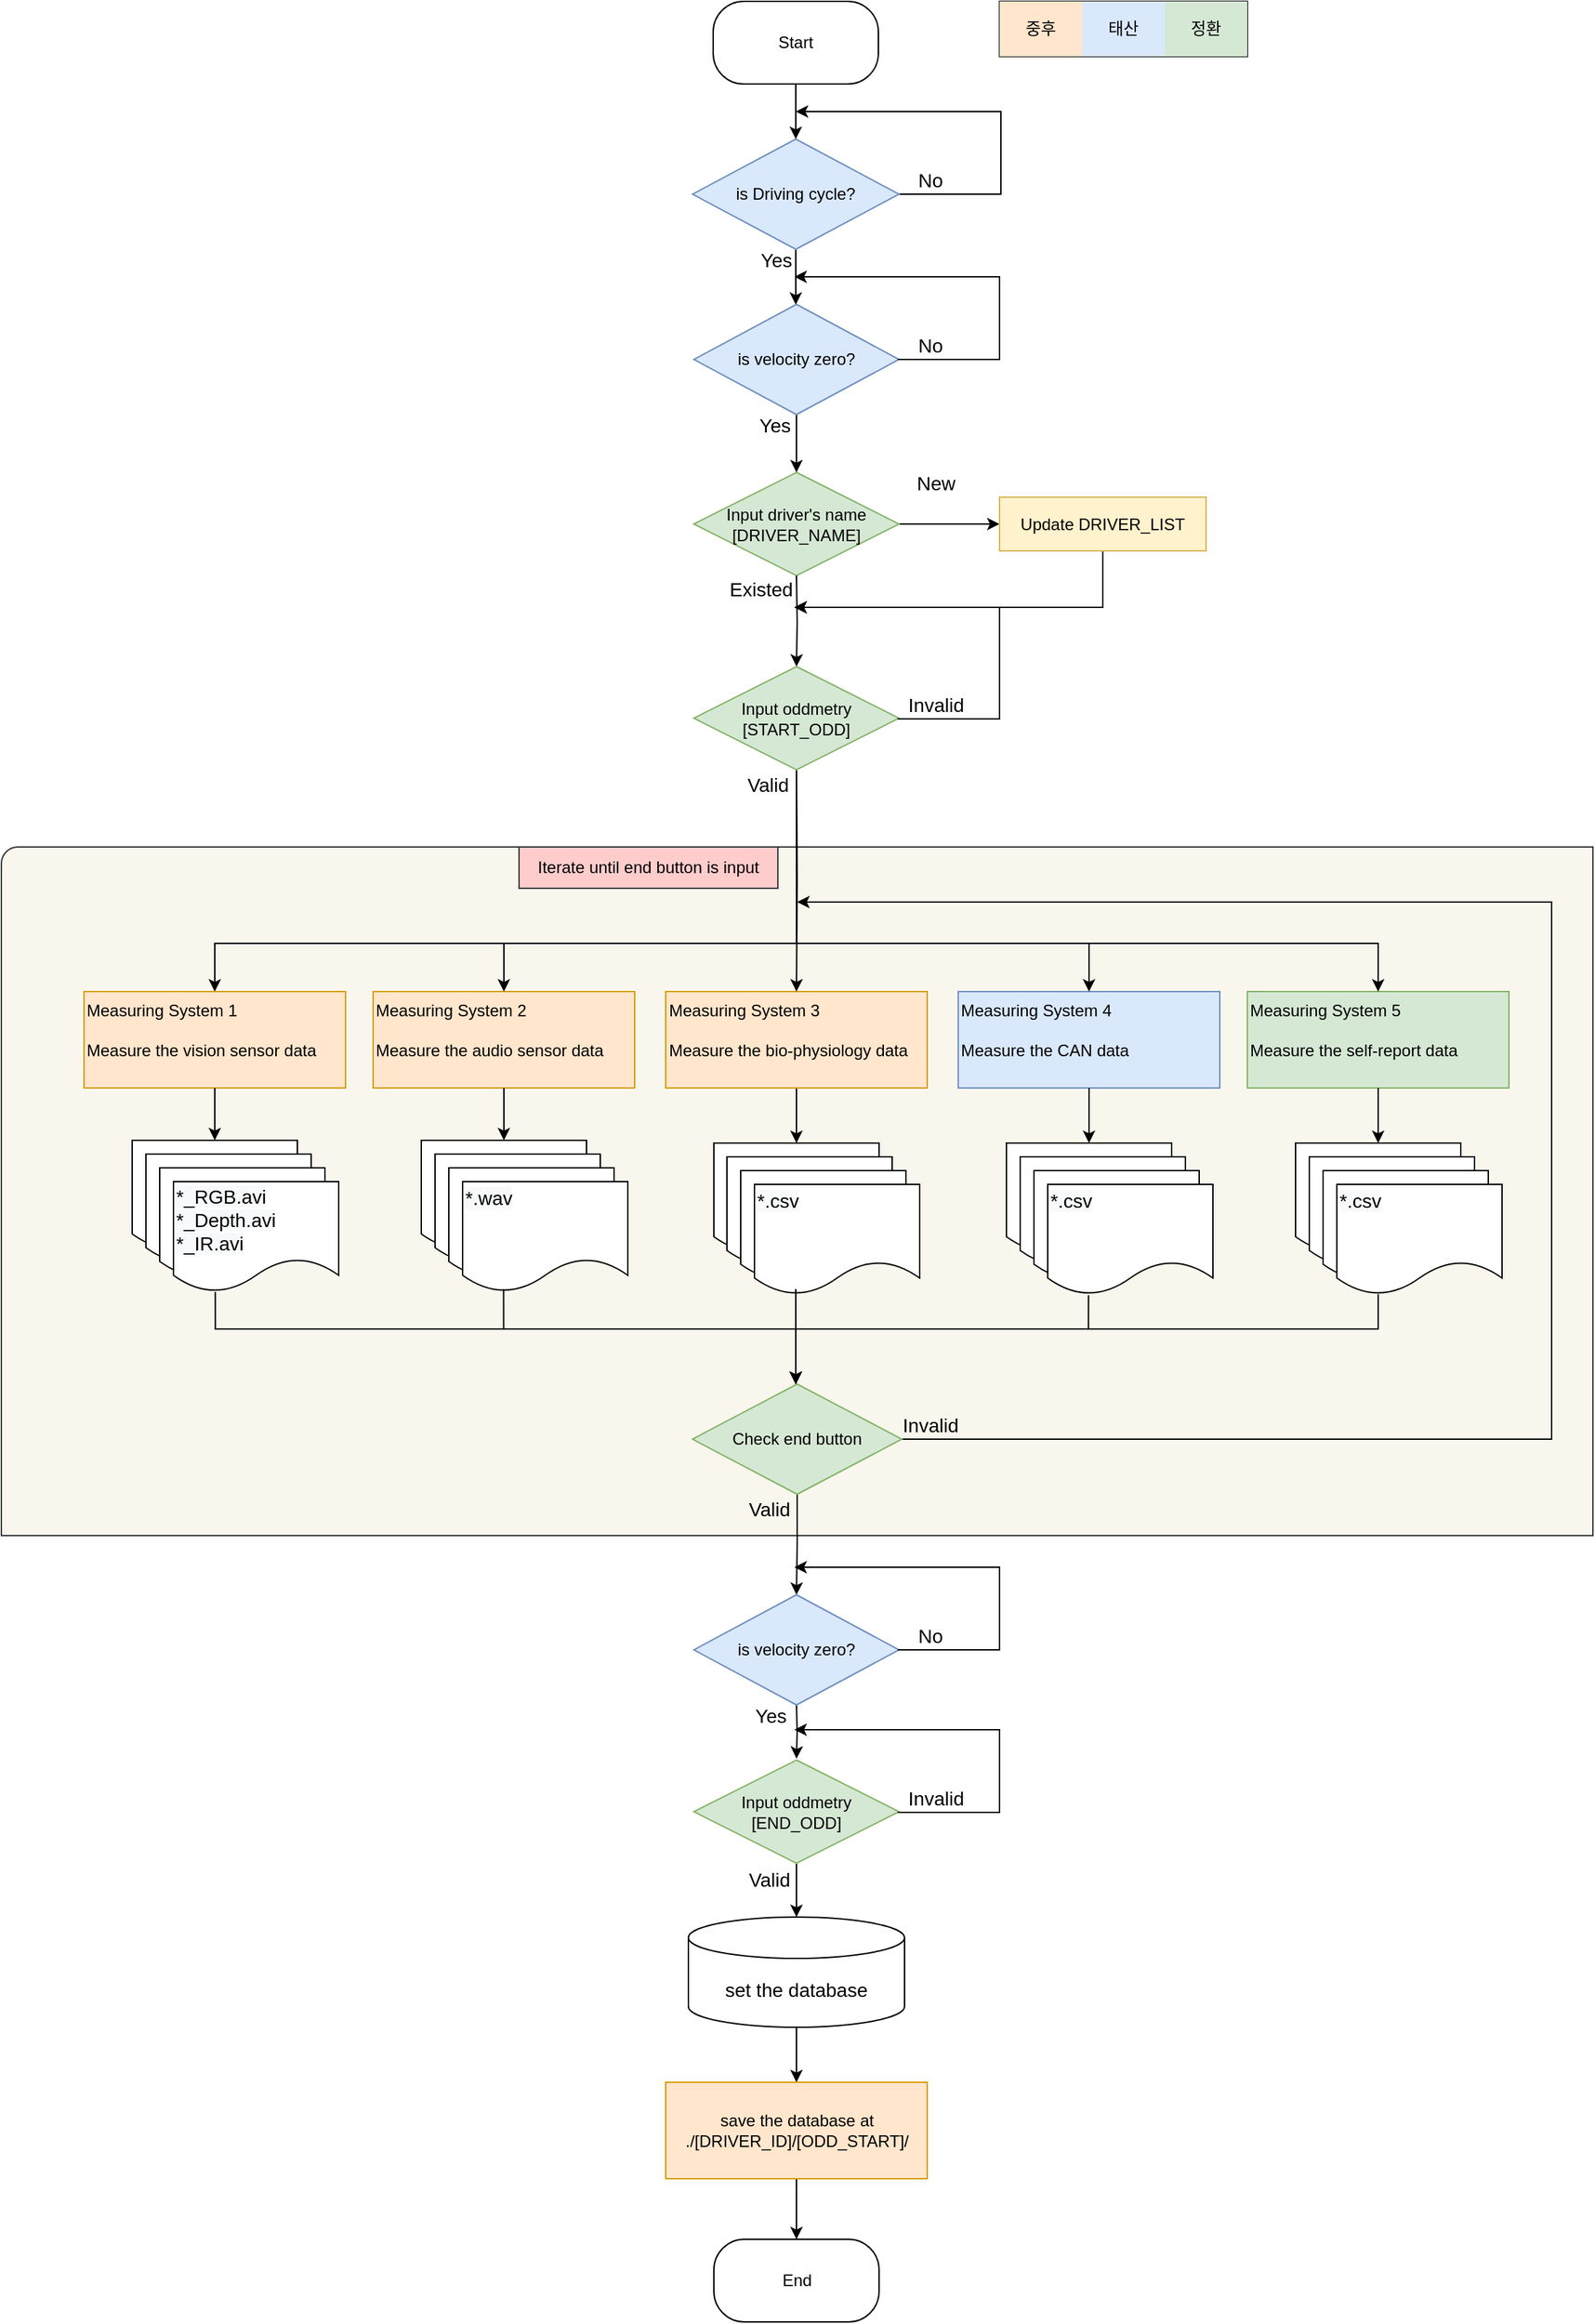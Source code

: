 <mxfile version="14.7.10" type="github">
  <diagram id="9sjSQOluyWNxVxPV03U9" name="Page-1">
    <mxGraphModel dx="2665" dy="982" grid="1" gridSize="10" guides="1" tooltips="1" connect="1" arrows="1" fold="1" page="1" pageScale="1" pageWidth="827" pageHeight="1169" math="0" shadow="0">
      <root>
        <mxCell id="0" />
        <mxCell id="1" parent="0" />
        <mxCell id="drxS9ock35KbLHNgBIPW-17" value="" style="verticalLabelPosition=bottom;verticalAlign=top;html=1;shape=mxgraph.basic.corner_round_rect;dx=6;fillColor=#f9f7ed;strokeColor=#36393d;" parent="1" vertex="1">
          <mxGeometry x="-366" y="964" width="1156" height="500" as="geometry" />
        </mxCell>
        <mxCell id="3FpeJXdNMxqSQx9x5M5K-36" style="edgeStyle=orthogonalEdgeStyle;rounded=0;orthogonalLoop=1;jettySize=auto;html=1;entryX=0.5;entryY=0;entryDx=0;entryDy=0;fontSize=14;" parent="1" source="m9pNgjzwdB8XfwKqfXNE-1" target="m9pNgjzwdB8XfwKqfXNE-2" edge="1">
          <mxGeometry relative="1" as="geometry" />
        </mxCell>
        <mxCell id="m9pNgjzwdB8XfwKqfXNE-1" value="Start" style="rounded=1;whiteSpace=wrap;html=1;arcSize=37;" parent="1" vertex="1">
          <mxGeometry x="151" y="350" width="120" height="60" as="geometry" />
        </mxCell>
        <mxCell id="3FpeJXdNMxqSQx9x5M5K-37" style="edgeStyle=orthogonalEdgeStyle;rounded=0;orthogonalLoop=1;jettySize=auto;html=1;fontSize=14;" parent="1" source="m9pNgjzwdB8XfwKqfXNE-2" target="m9pNgjzwdB8XfwKqfXNE-16" edge="1">
          <mxGeometry relative="1" as="geometry">
            <Array as="points">
              <mxPoint x="211" y="550" />
              <mxPoint x="211" y="550" />
            </Array>
          </mxGeometry>
        </mxCell>
        <mxCell id="drxS9ock35KbLHNgBIPW-2" value="" style="edgeStyle=orthogonalEdgeStyle;rounded=0;orthogonalLoop=1;jettySize=auto;html=1;" parent="1" source="m9pNgjzwdB8XfwKqfXNE-2" edge="1">
          <mxGeometry relative="1" as="geometry">
            <mxPoint x="211" y="430" as="targetPoint" />
            <Array as="points">
              <mxPoint x="360" y="490" />
              <mxPoint x="360" y="430" />
            </Array>
          </mxGeometry>
        </mxCell>
        <mxCell id="m9pNgjzwdB8XfwKqfXNE-2" value="is Driving cycle?" style="rhombus;whiteSpace=wrap;html=1;fillColor=#dae8fc;strokeColor=#6c8ebf;" parent="1" vertex="1">
          <mxGeometry x="136" y="450" width="150" height="80" as="geometry" />
        </mxCell>
        <mxCell id="m9pNgjzwdB8XfwKqfXNE-22" style="edgeStyle=orthogonalEdgeStyle;rounded=0;orthogonalLoop=1;jettySize=auto;html=1;exitX=0.5;exitY=1;exitDx=0;exitDy=0;fontSize=14;" parent="1" target="m9pNgjzwdB8XfwKqfXNE-15" edge="1">
          <mxGeometry relative="1" as="geometry">
            <mxPoint x="404" y="1014" as="targetPoint" />
            <mxPoint x="211.5" y="902" as="sourcePoint" />
            <Array as="points">
              <mxPoint x="211" y="1034" />
              <mxPoint x="-211" y="1034" />
            </Array>
          </mxGeometry>
        </mxCell>
        <mxCell id="l_0DlGyMgCa5keqqPViQ-3" value="" style="edgeStyle=orthogonalEdgeStyle;rounded=0;orthogonalLoop=1;jettySize=auto;html=1;" edge="1" parent="1" source="m9pNgjzwdB8XfwKqfXNE-12" target="l_0DlGyMgCa5keqqPViQ-1">
          <mxGeometry relative="1" as="geometry" />
        </mxCell>
        <mxCell id="m9pNgjzwdB8XfwKqfXNE-12" value="Input driver&#39;s name&lt;br&gt;[DRIVER_NAME]" style="rhombus;whiteSpace=wrap;html=1;fillColor=#d5e8d4;strokeColor=#82b366;" parent="1" vertex="1">
          <mxGeometry x="137" y="692" width="149" height="75" as="geometry" />
        </mxCell>
        <mxCell id="m9pNgjzwdB8XfwKqfXNE-15" value="Measuring System 1&lt;br&gt;&lt;br&gt;&lt;div style=&quot;text-align: right&quot;&gt;&lt;span&gt;Measure the vision sensor data&lt;/span&gt;&lt;/div&gt;" style="whiteSpace=wrap;html=1;align=left;verticalAlign=top;fillColor=#ffe6cc;strokeColor=#d79b00;" parent="1" vertex="1">
          <mxGeometry x="-306" y="1069" width="190" height="70" as="geometry" />
        </mxCell>
        <mxCell id="3FpeJXdNMxqSQx9x5M5K-38" style="edgeStyle=orthogonalEdgeStyle;rounded=0;orthogonalLoop=1;jettySize=auto;html=1;fontSize=14;" parent="1" source="m9pNgjzwdB8XfwKqfXNE-16" target="m9pNgjzwdB8XfwKqfXNE-12" edge="1">
          <mxGeometry relative="1" as="geometry" />
        </mxCell>
        <mxCell id="m9pNgjzwdB8XfwKqfXNE-16" value="is velocity zero?" style="rhombus;whiteSpace=wrap;html=1;fillColor=#dae8fc;strokeColor=#6c8ebf;" parent="1" vertex="1">
          <mxGeometry x="137" y="570" width="149" height="80" as="geometry" />
        </mxCell>
        <mxCell id="3FpeJXdNMxqSQx9x5M5K-30" style="edgeStyle=orthogonalEdgeStyle;rounded=0;orthogonalLoop=1;jettySize=auto;html=1;exitX=1;exitY=0.5;exitDx=0;exitDy=0;fontSize=14;" parent="1" source="m9pNgjzwdB8XfwKqfXNE-21" edge="1">
          <mxGeometry relative="1" as="geometry">
            <mxPoint x="212" y="1004" as="targetPoint" />
            <Array as="points">
              <mxPoint x="760" y="1394" />
              <mxPoint x="760" y="1004" />
              <mxPoint x="212" y="1004" />
            </Array>
          </mxGeometry>
        </mxCell>
        <mxCell id="3FpeJXdNMxqSQx9x5M5K-53" style="edgeStyle=orthogonalEdgeStyle;rounded=0;orthogonalLoop=1;jettySize=auto;html=1;fontSize=14;entryX=0.5;entryY=0;entryDx=0;entryDy=0;" parent="1" source="m9pNgjzwdB8XfwKqfXNE-21" target="drxS9ock35KbLHNgBIPW-22" edge="1">
          <mxGeometry relative="1" as="geometry">
            <mxPoint x="211.5" y="1506" as="targetPoint" />
          </mxGeometry>
        </mxCell>
        <mxCell id="m9pNgjzwdB8XfwKqfXNE-21" value="Check end button" style="rhombus;whiteSpace=wrap;html=1;fillColor=#d5e8d4;strokeColor=#82b366;" parent="1" vertex="1">
          <mxGeometry x="136" y="1354" width="152" height="80" as="geometry" />
        </mxCell>
        <mxCell id="3FpeJXdNMxqSQx9x5M5K-54" style="edgeStyle=orthogonalEdgeStyle;rounded=0;orthogonalLoop=1;jettySize=auto;html=1;fontSize=14;exitX=0.5;exitY=1;exitDx=0;exitDy=0;" parent="1" source="drxS9ock35KbLHNgBIPW-28" target="m9pNgjzwdB8XfwKqfXNE-29" edge="1">
          <mxGeometry relative="1" as="geometry">
            <mxPoint x="211.5" y="1706" as="sourcePoint" />
          </mxGeometry>
        </mxCell>
        <mxCell id="m9pNgjzwdB8XfwKqfXNE-26" value="" style="shape=document;whiteSpace=wrap;html=1;boundedLbl=1;fontSize=14;align=left;" parent="1" vertex="1">
          <mxGeometry x="-271" y="1177" width="120" height="80" as="geometry" />
        </mxCell>
        <mxCell id="3FpeJXdNMxqSQx9x5M5K-55" style="edgeStyle=orthogonalEdgeStyle;rounded=0;orthogonalLoop=1;jettySize=auto;html=1;entryX=0.5;entryY=0;entryDx=0;entryDy=0;fontSize=14;" parent="1" source="m9pNgjzwdB8XfwKqfXNE-29" target="3FpeJXdNMxqSQx9x5M5K-29" edge="1">
          <mxGeometry relative="1" as="geometry" />
        </mxCell>
        <mxCell id="m9pNgjzwdB8XfwKqfXNE-29" value="set the database" style="shape=cylinder3;whiteSpace=wrap;html=1;boundedLbl=1;backgroundOutline=1;size=15;fontSize=14;align=center;" parent="1" vertex="1">
          <mxGeometry x="133" y="1741" width="157" height="80" as="geometry" />
        </mxCell>
        <mxCell id="3FpeJXdNMxqSQx9x5M5K-1" value="" style="shape=document;whiteSpace=wrap;html=1;boundedLbl=1;fontSize=14;align=left;" parent="1" vertex="1">
          <mxGeometry x="-261" y="1187" width="120" height="80" as="geometry" />
        </mxCell>
        <mxCell id="3FpeJXdNMxqSQx9x5M5K-2" value="" style="shape=document;whiteSpace=wrap;html=1;boundedLbl=1;fontSize=14;align=left;" parent="1" vertex="1">
          <mxGeometry x="-251" y="1197" width="120" height="80" as="geometry" />
        </mxCell>
        <mxCell id="3FpeJXdNMxqSQx9x5M5K-3" value="&#xa;&#xa;&lt;span style=&quot;color: rgb(0, 0, 0); font-family: helvetica; font-size: 14px; font-style: normal; font-weight: 400; letter-spacing: normal; text-indent: 0px; text-transform: none; word-spacing: 0px; background-color: rgb(248, 249, 250); display: inline; float: none;&quot;&gt;*_RGB.avi&lt;/span&gt;&lt;br style=&quot;color: rgb(0, 0, 0); font-family: helvetica; font-size: 14px; font-style: normal; font-weight: 400; letter-spacing: normal; text-indent: 0px; text-transform: none; word-spacing: 0px; background-color: rgb(248, 249, 250);&quot;&gt;&lt;span style=&quot;color: rgb(0, 0, 0); font-family: helvetica; font-size: 14px; font-style: normal; font-weight: 400; letter-spacing: normal; text-indent: 0px; text-transform: none; word-spacing: 0px; background-color: rgb(248, 249, 250); display: inline; float: none;&quot;&gt;*_Depth.avi&lt;/span&gt;&lt;br style=&quot;color: rgb(0, 0, 0); font-family: helvetica; font-size: 14px; font-style: normal; font-weight: 400; letter-spacing: normal; text-indent: 0px; text-transform: none; word-spacing: 0px; background-color: rgb(248, 249, 250);&quot;&gt;&lt;span style=&quot;color: rgb(0, 0, 0); font-family: helvetica; font-size: 14px; font-style: normal; font-weight: 400; letter-spacing: normal; text-indent: 0px; text-transform: none; word-spacing: 0px; background-color: rgb(248, 249, 250); display: inline; float: none;&quot;&gt;*_IR.avi&lt;/span&gt;&#xa;&#xa;" style="shape=document;whiteSpace=wrap;html=1;boundedLbl=1;fontSize=14;align=left;verticalAlign=middle;" parent="1" vertex="1">
          <mxGeometry x="-241" y="1207" width="120" height="80" as="geometry" />
        </mxCell>
        <mxCell id="3FpeJXdNMxqSQx9x5M5K-4" value="Measuring System 2&lt;br&gt;&lt;br&gt;&lt;div style=&quot;text-align: right&quot;&gt;&lt;span&gt;Measure the audio sensor data&lt;/span&gt;&lt;/div&gt;" style="whiteSpace=wrap;html=1;align=left;verticalAlign=top;fillColor=#ffe6cc;strokeColor=#d79b00;" parent="1" vertex="1">
          <mxGeometry x="-96" y="1069" width="190" height="70" as="geometry" />
        </mxCell>
        <mxCell id="3FpeJXdNMxqSQx9x5M5K-45" style="edgeStyle=orthogonalEdgeStyle;rounded=0;orthogonalLoop=1;jettySize=auto;html=1;fontSize=14;" parent="1" source="3FpeJXdNMxqSQx9x5M5K-5" target="3FpeJXdNMxqSQx9x5M5K-11" edge="1">
          <mxGeometry relative="1" as="geometry" />
        </mxCell>
        <mxCell id="3FpeJXdNMxqSQx9x5M5K-5" value="Measuring System 3&lt;br&gt;&lt;br&gt;&lt;div style=&quot;text-align: right&quot;&gt;Measure the bio-physiology data&lt;br&gt;&lt;/div&gt;" style="whiteSpace=wrap;html=1;align=left;verticalAlign=top;fillColor=#ffe6cc;strokeColor=#d79b00;" parent="1" vertex="1">
          <mxGeometry x="116.5" y="1069" width="190" height="70" as="geometry" />
        </mxCell>
        <mxCell id="3FpeJXdNMxqSQx9x5M5K-6" value="Measuring System 4&lt;br&gt;&lt;br&gt;&lt;div style=&quot;text-align: right&quot;&gt;&lt;span&gt;Measure the CAN data&lt;/span&gt;&lt;/div&gt;" style="whiteSpace=wrap;html=1;align=left;verticalAlign=top;fillColor=#dae8fc;strokeColor=#6c8ebf;" parent="1" vertex="1">
          <mxGeometry x="329" y="1069" width="190" height="70" as="geometry" />
        </mxCell>
        <mxCell id="3FpeJXdNMxqSQx9x5M5K-7" value="" style="shape=document;whiteSpace=wrap;html=1;boundedLbl=1;fontSize=14;align=left;" parent="1" vertex="1">
          <mxGeometry x="-61" y="1177" width="120" height="80" as="geometry" />
        </mxCell>
        <mxCell id="3FpeJXdNMxqSQx9x5M5K-8" value="" style="shape=document;whiteSpace=wrap;html=1;boundedLbl=1;fontSize=14;align=left;" parent="1" vertex="1">
          <mxGeometry x="-51" y="1187" width="120" height="80" as="geometry" />
        </mxCell>
        <mxCell id="3FpeJXdNMxqSQx9x5M5K-9" value="" style="shape=document;whiteSpace=wrap;html=1;boundedLbl=1;fontSize=14;align=left;" parent="1" vertex="1">
          <mxGeometry x="-41" y="1197" width="120" height="80" as="geometry" />
        </mxCell>
        <mxCell id="3FpeJXdNMxqSQx9x5M5K-10" value="&#xa;&#xa;&lt;span style=&quot;color: rgb(0, 0, 0); font-family: helvetica; font-size: 14px; font-style: normal; font-weight: 400; letter-spacing: normal; text-align: left; text-indent: 0px; text-transform: none; word-spacing: 0px; background-color: rgb(248, 249, 250); display: inline; float: none;&quot;&gt;*.wav&lt;/span&gt;&#xa;&#xa;" style="shape=document;whiteSpace=wrap;html=1;boundedLbl=1;fontSize=14;align=left;verticalAlign=bottom;" parent="1" vertex="1">
          <mxGeometry x="-31" y="1207" width="120" height="80" as="geometry" />
        </mxCell>
        <mxCell id="3FpeJXdNMxqSQx9x5M5K-11" value="" style="shape=document;whiteSpace=wrap;html=1;boundedLbl=1;fontSize=14;align=left;" parent="1" vertex="1">
          <mxGeometry x="151.5" y="1179" width="120" height="80" as="geometry" />
        </mxCell>
        <mxCell id="3FpeJXdNMxqSQx9x5M5K-12" value="" style="shape=document;whiteSpace=wrap;html=1;boundedLbl=1;fontSize=14;align=left;" parent="1" vertex="1">
          <mxGeometry x="161" y="1189" width="120" height="80" as="geometry" />
        </mxCell>
        <mxCell id="3FpeJXdNMxqSQx9x5M5K-13" value="" style="shape=document;whiteSpace=wrap;html=1;boundedLbl=1;fontSize=14;align=left;" parent="1" vertex="1">
          <mxGeometry x="171" y="1199" width="120" height="80" as="geometry" />
        </mxCell>
        <mxCell id="3FpeJXdNMxqSQx9x5M5K-14" value="&#xa;&#xa;&lt;span style=&quot;color: rgb(0, 0, 0); font-family: helvetica; font-size: 14px; font-style: normal; font-weight: 400; letter-spacing: normal; text-align: left; text-indent: 0px; text-transform: none; word-spacing: 0px; background-color: rgb(248, 249, 250); display: inline; float: none;&quot;&gt;*.csv&lt;/span&gt;&#xa;&#xa;" style="shape=document;whiteSpace=wrap;html=1;boundedLbl=1;fontSize=14;align=left;verticalAlign=bottom;" parent="1" vertex="1">
          <mxGeometry x="181" y="1209" width="120" height="80" as="geometry" />
        </mxCell>
        <mxCell id="3FpeJXdNMxqSQx9x5M5K-15" value="" style="shape=document;whiteSpace=wrap;html=1;boundedLbl=1;fontSize=14;align=left;" parent="1" vertex="1">
          <mxGeometry x="364" y="1179" width="120" height="80" as="geometry" />
        </mxCell>
        <mxCell id="3FpeJXdNMxqSQx9x5M5K-16" value="" style="shape=document;whiteSpace=wrap;html=1;boundedLbl=1;fontSize=14;align=left;" parent="1" vertex="1">
          <mxGeometry x="374" y="1189" width="120" height="80" as="geometry" />
        </mxCell>
        <mxCell id="3FpeJXdNMxqSQx9x5M5K-17" value="" style="shape=document;whiteSpace=wrap;html=1;boundedLbl=1;fontSize=14;align=left;" parent="1" vertex="1">
          <mxGeometry x="384" y="1199" width="120" height="80" as="geometry" />
        </mxCell>
        <mxCell id="3FpeJXdNMxqSQx9x5M5K-18" value="&#xa;&#xa;&lt;span style=&quot;color: rgb(0, 0, 0); font-family: helvetica; font-size: 14px; font-style: normal; font-weight: 400; letter-spacing: normal; text-align: left; text-indent: 0px; text-transform: none; word-spacing: 0px; background-color: rgb(248, 249, 250); display: inline; float: none;&quot;&gt;*.csv&lt;/span&gt;&#xa;&#xa;" style="shape=document;whiteSpace=wrap;html=1;boundedLbl=1;fontSize=14;align=left;verticalAlign=bottom;" parent="1" vertex="1">
          <mxGeometry x="394" y="1209" width="120" height="80" as="geometry" />
        </mxCell>
        <mxCell id="3FpeJXdNMxqSQx9x5M5K-23" value="Measuring System 5&lt;br&gt;&lt;br&gt;&lt;div style=&quot;text-align: right&quot;&gt;&lt;span&gt;Measure the self-report data&lt;/span&gt;&lt;/div&gt;" style="whiteSpace=wrap;html=1;align=left;verticalAlign=top;fillColor=#d5e8d4;strokeColor=#82b366;" parent="1" vertex="1">
          <mxGeometry x="539" y="1069" width="190" height="70" as="geometry" />
        </mxCell>
        <mxCell id="3FpeJXdNMxqSQx9x5M5K-24" value="" style="shape=document;whiteSpace=wrap;html=1;boundedLbl=1;fontSize=14;align=left;" parent="1" vertex="1">
          <mxGeometry x="574" y="1179" width="120" height="80" as="geometry" />
        </mxCell>
        <mxCell id="3FpeJXdNMxqSQx9x5M5K-25" value="" style="shape=document;whiteSpace=wrap;html=1;boundedLbl=1;fontSize=14;align=left;" parent="1" vertex="1">
          <mxGeometry x="584" y="1189" width="120" height="80" as="geometry" />
        </mxCell>
        <mxCell id="3FpeJXdNMxqSQx9x5M5K-26" value="" style="shape=document;whiteSpace=wrap;html=1;boundedLbl=1;fontSize=14;align=left;" parent="1" vertex="1">
          <mxGeometry x="594" y="1199" width="120" height="80" as="geometry" />
        </mxCell>
        <mxCell id="3FpeJXdNMxqSQx9x5M5K-27" value="&#xa;&#xa;&lt;span style=&quot;color: rgb(0, 0, 0); font-family: helvetica; font-size: 14px; font-style: normal; font-weight: 400; letter-spacing: normal; text-align: left; text-indent: 0px; text-transform: none; word-spacing: 0px; background-color: rgb(248, 249, 250); display: inline; float: none;&quot;&gt;*.csv&lt;/span&gt;&#xa;&#xa;" style="shape=document;whiteSpace=wrap;html=1;boundedLbl=1;fontSize=14;align=left;verticalAlign=bottom;" parent="1" vertex="1">
          <mxGeometry x="604" y="1209" width="120" height="80" as="geometry" />
        </mxCell>
        <mxCell id="3FpeJXdNMxqSQx9x5M5K-44" style="edgeStyle=orthogonalEdgeStyle;rounded=0;orthogonalLoop=1;jettySize=auto;html=1;fontSize=14;" parent="1" source="3FpeJXdNMxqSQx9x5M5K-29" target="3FpeJXdNMxqSQx9x5M5K-43" edge="1">
          <mxGeometry relative="1" as="geometry" />
        </mxCell>
        <mxCell id="3FpeJXdNMxqSQx9x5M5K-29" value="save the database at&lt;br&gt;./[DRIVER_ID]/[ODD_START]/" style="whiteSpace=wrap;html=1;align=center;verticalAlign=middle;fillColor=#ffe6cc;strokeColor=#d79b00;" parent="1" vertex="1">
          <mxGeometry x="116.5" y="1861" width="190" height="70" as="geometry" />
        </mxCell>
        <mxCell id="3FpeJXdNMxqSQx9x5M5K-31" style="edgeStyle=orthogonalEdgeStyle;rounded=0;orthogonalLoop=1;jettySize=auto;html=1;exitX=0.5;exitY=1;exitDx=0;exitDy=0;fontSize=14;entryX=0.5;entryY=0;entryDx=0;entryDy=0;" parent="1" target="3FpeJXdNMxqSQx9x5M5K-4" edge="1">
          <mxGeometry relative="1" as="geometry">
            <mxPoint x="-200.941" y="1064" as="targetPoint" />
            <mxPoint x="211.5" y="902" as="sourcePoint" />
            <Array as="points">
              <mxPoint x="211" y="1034" />
              <mxPoint x="-1" y="1034" />
            </Array>
          </mxGeometry>
        </mxCell>
        <mxCell id="3FpeJXdNMxqSQx9x5M5K-32" style="edgeStyle=orthogonalEdgeStyle;rounded=0;orthogonalLoop=1;jettySize=auto;html=1;exitX=0.5;exitY=1;exitDx=0;exitDy=0;fontSize=14;" parent="1" target="3FpeJXdNMxqSQx9x5M5K-5" edge="1">
          <mxGeometry relative="1" as="geometry">
            <mxPoint x="9" y="1064" as="targetPoint" />
            <mxPoint x="211.5" y="902" as="sourcePoint" />
          </mxGeometry>
        </mxCell>
        <mxCell id="3FpeJXdNMxqSQx9x5M5K-33" style="edgeStyle=orthogonalEdgeStyle;rounded=0;orthogonalLoop=1;jettySize=auto;html=1;exitX=0.5;exitY=1;exitDx=0;exitDy=0;fontSize=14;entryX=0.5;entryY=0;entryDx=0;entryDy=0;" parent="1" target="3FpeJXdNMxqSQx9x5M5K-6" edge="1">
          <mxGeometry relative="1" as="geometry">
            <mxPoint x="19" y="1074" as="targetPoint" />
            <mxPoint x="211.5" y="902" as="sourcePoint" />
            <Array as="points">
              <mxPoint x="211" y="1034" />
              <mxPoint x="424" y="1034" />
            </Array>
          </mxGeometry>
        </mxCell>
        <mxCell id="3FpeJXdNMxqSQx9x5M5K-34" style="edgeStyle=orthogonalEdgeStyle;rounded=0;orthogonalLoop=1;jettySize=auto;html=1;fontSize=14;entryX=0.5;entryY=0;entryDx=0;entryDy=0;exitX=0.5;exitY=1;exitDx=0;exitDy=0;" parent="1" target="3FpeJXdNMxqSQx9x5M5K-23" edge="1">
          <mxGeometry relative="1" as="geometry">
            <mxPoint x="434.0" y="1064" as="targetPoint" />
            <mxPoint x="211.5" y="902" as="sourcePoint" />
            <Array as="points">
              <mxPoint x="211" y="1034" />
              <mxPoint x="634" y="1034" />
            </Array>
          </mxGeometry>
        </mxCell>
        <mxCell id="3FpeJXdNMxqSQx9x5M5K-43" value="End" style="rounded=1;whiteSpace=wrap;html=1;arcSize=37;" parent="1" vertex="1">
          <mxGeometry x="151.5" y="1975" width="120" height="60" as="geometry" />
        </mxCell>
        <mxCell id="3FpeJXdNMxqSQx9x5M5K-48" style="edgeStyle=orthogonalEdgeStyle;rounded=0;orthogonalLoop=1;jettySize=auto;html=1;fontSize=14;exitX=0.25;exitY=1.007;exitDx=0;exitDy=0;exitPerimeter=0;" parent="1" source="3FpeJXdNMxqSQx9x5M5K-14" edge="1">
          <mxGeometry relative="1" as="geometry">
            <mxPoint x="211.16" y="1355" as="sourcePoint" />
            <mxPoint x="211" y="1354" as="targetPoint" />
            <Array as="points">
              <mxPoint x="211" y="1285" />
              <mxPoint x="211" y="1285" />
            </Array>
          </mxGeometry>
        </mxCell>
        <mxCell id="3FpeJXdNMxqSQx9x5M5K-49" style="edgeStyle=orthogonalEdgeStyle;rounded=0;orthogonalLoop=1;jettySize=auto;html=1;fontSize=14;exitX=0.248;exitY=0.977;exitDx=0;exitDy=0;exitPerimeter=0;" parent="1" source="3FpeJXdNMxqSQx9x5M5K-10" edge="1">
          <mxGeometry relative="1" as="geometry">
            <mxPoint x="251" y="1335" as="sourcePoint" />
            <mxPoint x="211" y="1354" as="targetPoint" />
            <Array as="points">
              <mxPoint x="-1" y="1314" />
              <mxPoint x="211" y="1314" />
            </Array>
          </mxGeometry>
        </mxCell>
        <mxCell id="3FpeJXdNMxqSQx9x5M5K-50" style="edgeStyle=orthogonalEdgeStyle;rounded=0;orthogonalLoop=1;jettySize=auto;html=1;fontSize=14;exitX=0.253;exitY=1.002;exitDx=0;exitDy=0;exitPerimeter=0;" parent="1" source="3FpeJXdNMxqSQx9x5M5K-3" edge="1">
          <mxGeometry relative="1" as="geometry">
            <mxPoint x="-177" y="1305" as="sourcePoint" />
            <mxPoint x="211" y="1354" as="targetPoint" />
            <Array as="points">
              <mxPoint x="-211" y="1314" />
              <mxPoint x="211" y="1314" />
            </Array>
          </mxGeometry>
        </mxCell>
        <mxCell id="3FpeJXdNMxqSQx9x5M5K-51" style="edgeStyle=orthogonalEdgeStyle;rounded=0;orthogonalLoop=1;jettySize=auto;html=1;fontSize=14;exitX=0.247;exitY=1.007;exitDx=0;exitDy=0;exitPerimeter=0;" parent="1" source="3FpeJXdNMxqSQx9x5M5K-18" edge="1">
          <mxGeometry relative="1" as="geometry">
            <mxPoint x="390" y="1395" as="sourcePoint" />
            <mxPoint x="211" y="1354" as="targetPoint" />
            <Array as="points">
              <mxPoint x="424" y="1314" />
              <mxPoint x="211" y="1314" />
            </Array>
          </mxGeometry>
        </mxCell>
        <mxCell id="3FpeJXdNMxqSQx9x5M5K-52" style="edgeStyle=orthogonalEdgeStyle;rounded=0;orthogonalLoop=1;jettySize=auto;html=1;fontSize=14;exitX=0.25;exitY=0.997;exitDx=0;exitDy=0;exitPerimeter=0;" parent="1" source="3FpeJXdNMxqSQx9x5M5K-27" edge="1">
          <mxGeometry relative="1" as="geometry">
            <mxPoint x="466.64" y="1317.16" as="sourcePoint" />
            <mxPoint x="211" y="1354" as="targetPoint" />
            <Array as="points">
              <mxPoint x="634" y="1314" />
              <mxPoint x="211" y="1314" />
            </Array>
          </mxGeometry>
        </mxCell>
        <mxCell id="3FpeJXdNMxqSQx9x5M5K-57" style="edgeStyle=orthogonalEdgeStyle;rounded=0;orthogonalLoop=1;jettySize=auto;html=1;fontSize=14;" parent="1" edge="1">
          <mxGeometry relative="1" as="geometry">
            <mxPoint x="211.5" y="1586" as="sourcePoint" />
            <mxPoint x="211.5" y="1626" as="targetPoint" />
          </mxGeometry>
        </mxCell>
        <mxCell id="3FpeJXdNMxqSQx9x5M5K-58" style="edgeStyle=orthogonalEdgeStyle;rounded=0;orthogonalLoop=1;jettySize=auto;html=1;fontSize=14;exitX=0.5;exitY=1;exitDx=0;exitDy=0;entryX=0.5;entryY=0;entryDx=0;entryDy=0;" parent="1" source="3FpeJXdNMxqSQx9x5M5K-4" target="3FpeJXdNMxqSQx9x5M5K-7" edge="1">
          <mxGeometry relative="1" as="geometry">
            <mxPoint x="221.5" y="1181" as="sourcePoint" />
            <mxPoint x="221.5" y="1271" as="targetPoint" />
          </mxGeometry>
        </mxCell>
        <mxCell id="3FpeJXdNMxqSQx9x5M5K-59" style="edgeStyle=orthogonalEdgeStyle;rounded=0;orthogonalLoop=1;jettySize=auto;html=1;fontSize=14;exitX=0.5;exitY=1;exitDx=0;exitDy=0;entryX=0.5;entryY=0;entryDx=0;entryDy=0;" parent="1" source="m9pNgjzwdB8XfwKqfXNE-15" target="m9pNgjzwdB8XfwKqfXNE-26" edge="1">
          <mxGeometry relative="1" as="geometry">
            <mxPoint x="9" y="1181" as="sourcePoint" />
            <mxPoint x="-6" y="1271" as="targetPoint" />
          </mxGeometry>
        </mxCell>
        <mxCell id="3FpeJXdNMxqSQx9x5M5K-60" style="edgeStyle=orthogonalEdgeStyle;rounded=0;orthogonalLoop=1;jettySize=auto;html=1;fontSize=14;exitX=0.5;exitY=1;exitDx=0;exitDy=0;entryX=0.5;entryY=0;entryDx=0;entryDy=0;" parent="1" source="3FpeJXdNMxqSQx9x5M5K-6" target="3FpeJXdNMxqSQx9x5M5K-15" edge="1">
          <mxGeometry relative="1" as="geometry">
            <mxPoint x="221.5" y="1181" as="sourcePoint" />
            <mxPoint x="221.5" y="1271" as="targetPoint" />
          </mxGeometry>
        </mxCell>
        <mxCell id="3FpeJXdNMxqSQx9x5M5K-61" style="edgeStyle=orthogonalEdgeStyle;rounded=0;orthogonalLoop=1;jettySize=auto;html=1;fontSize=14;exitX=0.5;exitY=1;exitDx=0;exitDy=0;entryX=0.5;entryY=0;entryDx=0;entryDy=0;" parent="1" source="3FpeJXdNMxqSQx9x5M5K-23" target="3FpeJXdNMxqSQx9x5M5K-24" edge="1">
          <mxGeometry relative="1" as="geometry">
            <mxPoint x="231.5" y="1191" as="sourcePoint" />
            <mxPoint x="231.5" y="1281" as="targetPoint" />
          </mxGeometry>
        </mxCell>
        <mxCell id="3FpeJXdNMxqSQx9x5M5K-62" value="" style="shape=table;html=1;whiteSpace=wrap;startSize=0;container=1;collapsible=0;childLayout=tableLayout;fontSize=14;align=left;" parent="1" vertex="1">
          <mxGeometry x="359" y="350" width="180" height="40" as="geometry" />
        </mxCell>
        <mxCell id="3FpeJXdNMxqSQx9x5M5K-63" value="" style="shape=partialRectangle;html=1;whiteSpace=wrap;collapsible=0;dropTarget=0;pointerEvents=0;fillColor=none;top=0;left=0;bottom=0;right=0;points=[[0,0.5],[1,0.5]];portConstraint=eastwest;" parent="3FpeJXdNMxqSQx9x5M5K-62" vertex="1">
          <mxGeometry width="180" height="40" as="geometry" />
        </mxCell>
        <mxCell id="3FpeJXdNMxqSQx9x5M5K-64" value="중후" style="shape=partialRectangle;html=1;whiteSpace=wrap;connectable=0;fillColor=#ffe6cc;top=0;left=0;bottom=0;right=0;overflow=hidden;strokeColor=#d79b00;" parent="3FpeJXdNMxqSQx9x5M5K-63" vertex="1">
          <mxGeometry width="60" height="40" as="geometry" />
        </mxCell>
        <mxCell id="3FpeJXdNMxqSQx9x5M5K-65" value="태산" style="shape=partialRectangle;html=1;whiteSpace=wrap;connectable=0;fillColor=#dae8fc;top=0;left=0;bottom=0;right=0;overflow=hidden;strokeColor=#6c8ebf;" parent="3FpeJXdNMxqSQx9x5M5K-63" vertex="1">
          <mxGeometry x="60" width="60" height="40" as="geometry" />
        </mxCell>
        <mxCell id="3FpeJXdNMxqSQx9x5M5K-66" value="정환" style="shape=partialRectangle;html=1;whiteSpace=wrap;connectable=0;fillColor=#d5e8d4;top=0;left=0;bottom=0;right=0;overflow=hidden;strokeColor=#82b366;" parent="3FpeJXdNMxqSQx9x5M5K-63" vertex="1">
          <mxGeometry x="120" width="60" height="40" as="geometry" />
        </mxCell>
        <mxCell id="3FpeJXdNMxqSQx9x5M5K-80" value="Yes" style="text;html=1;strokeColor=none;fillColor=none;align=center;verticalAlign=middle;whiteSpace=wrap;rounded=0;fontSize=14;" parent="1" vertex="1">
          <mxGeometry x="177" y="528" width="40" height="20" as="geometry" />
        </mxCell>
        <mxCell id="3FpeJXdNMxqSQx9x5M5K-82" value="Yes" style="text;html=1;strokeColor=none;fillColor=none;align=center;verticalAlign=middle;whiteSpace=wrap;rounded=0;fontSize=14;" parent="1" vertex="1">
          <mxGeometry x="176" y="648" width="40" height="20" as="geometry" />
        </mxCell>
        <mxCell id="3FpeJXdNMxqSQx9x5M5K-83" value="Existed" style="text;html=1;strokeColor=none;fillColor=none;align=center;verticalAlign=middle;whiteSpace=wrap;rounded=0;fontSize=14;" parent="1" vertex="1">
          <mxGeometry x="166" y="767" width="40" height="20" as="geometry" />
        </mxCell>
        <mxCell id="3FpeJXdNMxqSQx9x5M5K-85" value="Valid" style="text;html=1;strokeColor=none;fillColor=none;align=center;verticalAlign=middle;whiteSpace=wrap;rounded=0;fontSize=14;" parent="1" vertex="1">
          <mxGeometry x="172" y="1435" width="40" height="20" as="geometry" />
        </mxCell>
        <mxCell id="3FpeJXdNMxqSQx9x5M5K-90" value="Invalid" style="text;html=1;strokeColor=none;fillColor=none;align=center;verticalAlign=middle;whiteSpace=wrap;rounded=0;fontSize=14;" parent="1" vertex="1">
          <mxGeometry x="289" y="1374" width="40" height="20" as="geometry" />
        </mxCell>
        <mxCell id="3FpeJXdNMxqSQx9x5M5K-91" value="New" style="text;html=1;strokeColor=none;fillColor=none;align=center;verticalAlign=middle;whiteSpace=wrap;rounded=0;fontSize=14;" parent="1" vertex="1">
          <mxGeometry x="293" y="690" width="40" height="20" as="geometry" />
        </mxCell>
        <mxCell id="3FpeJXdNMxqSQx9x5M5K-93" value="No" style="text;html=1;strokeColor=none;fillColor=none;align=center;verticalAlign=middle;whiteSpace=wrap;rounded=0;fontSize=14;" parent="1" vertex="1">
          <mxGeometry x="288" y="589.5" width="42" height="21" as="geometry" />
        </mxCell>
        <mxCell id="3FpeJXdNMxqSQx9x5M5K-94" value="No" style="text;html=1;strokeColor=none;fillColor=none;align=center;verticalAlign=middle;whiteSpace=wrap;rounded=0;fontSize=14;" parent="1" vertex="1">
          <mxGeometry x="289" y="470" width="40" height="20" as="geometry" />
        </mxCell>
        <mxCell id="drxS9ock35KbLHNgBIPW-4" value="" style="edgeStyle=orthogonalEdgeStyle;rounded=0;orthogonalLoop=1;jettySize=auto;html=1;" parent="1" edge="1">
          <mxGeometry relative="1" as="geometry">
            <mxPoint x="285" y="610" as="sourcePoint" />
            <mxPoint x="210" y="550" as="targetPoint" />
            <Array as="points">
              <mxPoint x="359" y="610" />
              <mxPoint x="359" y="550" />
            </Array>
          </mxGeometry>
        </mxCell>
        <mxCell id="drxS9ock35KbLHNgBIPW-10" style="edgeStyle=orthogonalEdgeStyle;rounded=0;orthogonalLoop=1;jettySize=auto;html=1;fontSize=14;" parent="1" target="drxS9ock35KbLHNgBIPW-11" edge="1">
          <mxGeometry relative="1" as="geometry">
            <mxPoint x="211.5" y="767" as="sourcePoint" />
          </mxGeometry>
        </mxCell>
        <mxCell id="drxS9ock35KbLHNgBIPW-11" value="Input oddmetry&lt;br&gt;[START_ODD]" style="rhombus;whiteSpace=wrap;html=1;fillColor=#d5e8d4;strokeColor=#82b366;" parent="1" vertex="1">
          <mxGeometry x="137" y="833" width="149" height="75" as="geometry" />
        </mxCell>
        <mxCell id="drxS9ock35KbLHNgBIPW-12" value="Invalid" style="text;html=1;strokeColor=none;fillColor=none;align=center;verticalAlign=middle;whiteSpace=wrap;rounded=0;fontSize=14;" parent="1" vertex="1">
          <mxGeometry x="293" y="851" width="40" height="20" as="geometry" />
        </mxCell>
        <mxCell id="drxS9ock35KbLHNgBIPW-13" value="" style="edgeStyle=orthogonalEdgeStyle;rounded=0;orthogonalLoop=1;jettySize=auto;html=1;" parent="1" edge="1">
          <mxGeometry relative="1" as="geometry">
            <mxPoint x="285" y="871" as="sourcePoint" />
            <mxPoint x="210" y="790" as="targetPoint" />
            <Array as="points">
              <mxPoint x="359" y="871" />
              <mxPoint x="359" y="790" />
              <mxPoint x="210" y="790" />
            </Array>
          </mxGeometry>
        </mxCell>
        <mxCell id="drxS9ock35KbLHNgBIPW-15" value="Valid" style="text;html=1;strokeColor=none;fillColor=none;align=center;verticalAlign=middle;whiteSpace=wrap;rounded=0;fontSize=14;" parent="1" vertex="1">
          <mxGeometry x="171" y="909" width="40" height="20" as="geometry" />
        </mxCell>
        <mxCell id="drxS9ock35KbLHNgBIPW-20" value="Iterate until end button is input" style="rounded=0;whiteSpace=wrap;html=1;fillColor=#ffcccc;strokeColor=#36393d;" parent="1" vertex="1">
          <mxGeometry x="10" y="964" width="188" height="30" as="geometry" />
        </mxCell>
        <mxCell id="drxS9ock35KbLHNgBIPW-22" value="is velocity zero?" style="rhombus;whiteSpace=wrap;html=1;fillColor=#dae8fc;strokeColor=#6c8ebf;" parent="1" vertex="1">
          <mxGeometry x="137" y="1507" width="149" height="80" as="geometry" />
        </mxCell>
        <mxCell id="drxS9ock35KbLHNgBIPW-23" value="Yes" style="text;html=1;strokeColor=none;fillColor=none;align=center;verticalAlign=middle;whiteSpace=wrap;rounded=0;fontSize=14;" parent="1" vertex="1">
          <mxGeometry x="173" y="1585" width="40" height="20" as="geometry" />
        </mxCell>
        <mxCell id="drxS9ock35KbLHNgBIPW-24" value="No" style="text;html=1;strokeColor=none;fillColor=none;align=center;verticalAlign=middle;whiteSpace=wrap;rounded=0;fontSize=14;" parent="1" vertex="1">
          <mxGeometry x="288" y="1526.5" width="42" height="21" as="geometry" />
        </mxCell>
        <mxCell id="drxS9ock35KbLHNgBIPW-25" value="" style="edgeStyle=orthogonalEdgeStyle;rounded=0;orthogonalLoop=1;jettySize=auto;html=1;" parent="1" edge="1">
          <mxGeometry relative="1" as="geometry">
            <mxPoint x="285" y="1547" as="sourcePoint" />
            <mxPoint x="210" y="1487" as="targetPoint" />
            <Array as="points">
              <mxPoint x="359" y="1547" />
              <mxPoint x="359" y="1487" />
            </Array>
          </mxGeometry>
        </mxCell>
        <mxCell id="drxS9ock35KbLHNgBIPW-28" value="Input oddmetry&lt;br&gt;[END_ODD]" style="rhombus;whiteSpace=wrap;html=1;fillColor=#d5e8d4;strokeColor=#82b366;" parent="1" vertex="1">
          <mxGeometry x="137" y="1627" width="149" height="75" as="geometry" />
        </mxCell>
        <mxCell id="drxS9ock35KbLHNgBIPW-29" value="Invalid" style="text;html=1;strokeColor=none;fillColor=none;align=center;verticalAlign=middle;whiteSpace=wrap;rounded=0;fontSize=14;" parent="1" vertex="1">
          <mxGeometry x="293" y="1645" width="40" height="20" as="geometry" />
        </mxCell>
        <mxCell id="drxS9ock35KbLHNgBIPW-30" value="" style="edgeStyle=orthogonalEdgeStyle;rounded=0;orthogonalLoop=1;jettySize=auto;html=1;" parent="1" edge="1">
          <mxGeometry relative="1" as="geometry">
            <mxPoint x="285" y="1665" as="sourcePoint" />
            <mxPoint x="210" y="1605" as="targetPoint" />
            <Array as="points">
              <mxPoint x="359" y="1665" />
              <mxPoint x="359" y="1605" />
            </Array>
          </mxGeometry>
        </mxCell>
        <mxCell id="drxS9ock35KbLHNgBIPW-31" value="Valid" style="text;html=1;strokeColor=none;fillColor=none;align=center;verticalAlign=middle;whiteSpace=wrap;rounded=0;fontSize=14;" parent="1" vertex="1">
          <mxGeometry x="172" y="1704" width="40" height="20" as="geometry" />
        </mxCell>
        <mxCell id="l_0DlGyMgCa5keqqPViQ-5" value="" style="edgeStyle=orthogonalEdgeStyle;rounded=0;orthogonalLoop=1;jettySize=auto;html=1;" edge="1" parent="1" source="l_0DlGyMgCa5keqqPViQ-1">
          <mxGeometry relative="1" as="geometry">
            <mxPoint x="210" y="790" as="targetPoint" />
            <Array as="points">
              <mxPoint x="434" y="790" />
            </Array>
          </mxGeometry>
        </mxCell>
        <mxCell id="l_0DlGyMgCa5keqqPViQ-1" value="Update DRIVER_LIST" style="rounded=0;whiteSpace=wrap;html=1;fillColor=#fff2cc;strokeColor=#d6b656;" vertex="1" parent="1">
          <mxGeometry x="359" y="710" width="150" height="39" as="geometry" />
        </mxCell>
      </root>
    </mxGraphModel>
  </diagram>
</mxfile>
